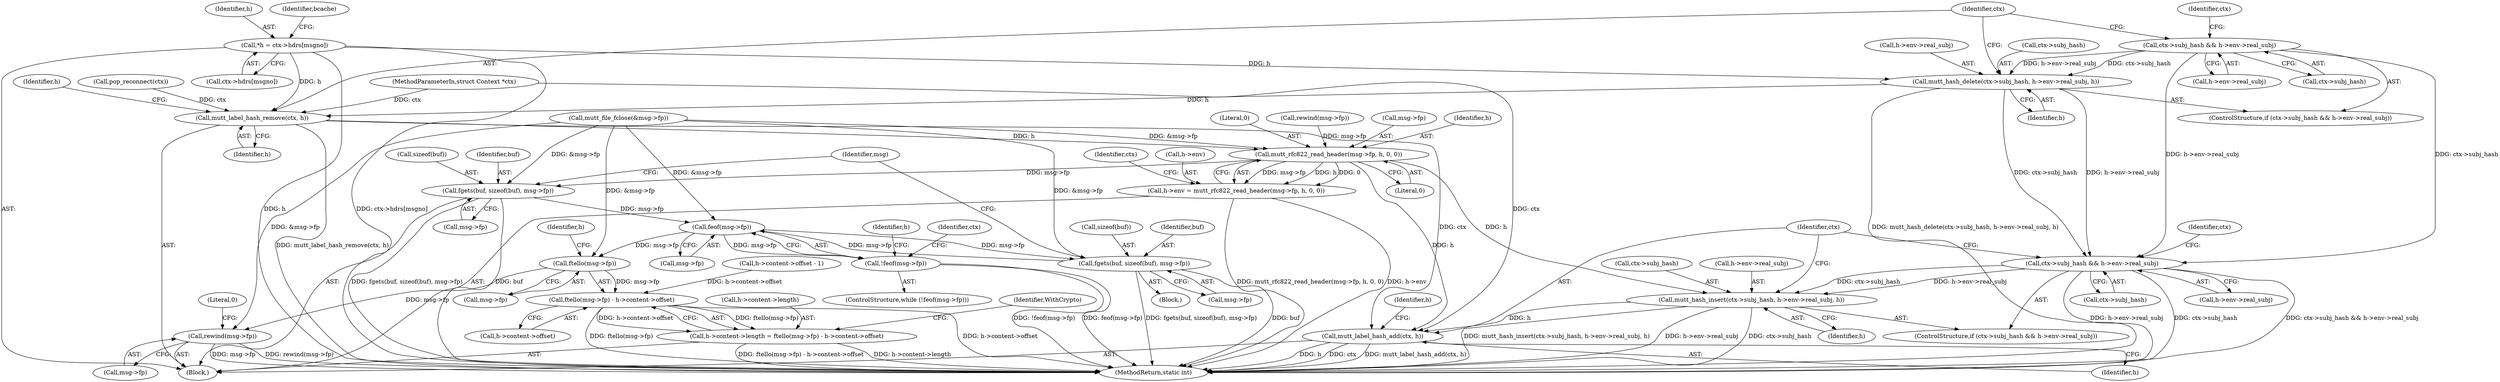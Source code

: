 digraph "0_neomutt_9bfab35522301794483f8f9ed60820bdec9be59e_2@API" {
"1000416" [label="(Call,mutt_hash_delete(ctx->subj_hash, h->env->real_subj, h))"];
"1000407" [label="(Call,ctx->subj_hash && h->env->real_subj)"];
"1000136" [label="(Call,*h = ctx->hdrs[msgno])"];
"1000426" [label="(Call,mutt_label_hash_remove(ctx, h))"];
"1000438" [label="(Call,mutt_rfc822_read_header(msg->fp, h, 0, 0))"];
"1000434" [label="(Call,h->env = mutt_rfc822_read_header(msg->fp, h, 0, 0))"];
"1000455" [label="(Call,mutt_hash_insert(ctx->subj_hash, h->env->real_subj, h))"];
"1000465" [label="(Call,mutt_label_hash_add(ctx, h))"];
"1000478" [label="(Call,fgets(buf, sizeof(buf), msg->fp))"];
"1000487" [label="(Call,feof(msg->fp))"];
"1000486" [label="(Call,!feof(msg->fp))"];
"1000500" [label="(Call,fgets(buf, sizeof(buf), msg->fp))"];
"1000514" [label="(Call,ftello(msg->fp))"];
"1000513" [label="(Call,ftello(msg->fp) - h->content->offset)"];
"1000507" [label="(Call,h->content->length = ftello(msg->fp) - h->content->offset)"];
"1000535" [label="(Call,rewind(msg->fp))"];
"1000446" [label="(Call,ctx->subj_hash && h->env->real_subj)"];
"1000541" [label="(MethodReturn,static int)"];
"1000420" [label="(Call,h->env->real_subj)"];
"1000261" [label="(Call,h->content->offset - 1)"];
"1000442" [label="(Identifier,h)"];
"1000145" [label="(Identifier,bcache)"];
"1000445" [label="(ControlStructure,if (ctx->subj_hash && h->env->real_subj))"];
"1000488" [label="(Call,msg->fp)"];
"1000450" [label="(Call,h->env->real_subj)"];
"1000411" [label="(Call,h->env->real_subj)"];
"1000137" [label="(Identifier,h)"];
"1000478" [label="(Call,fgets(buf, sizeof(buf), msg->fp))"];
"1000456" [label="(Call,ctx->subj_hash)"];
"1000427" [label="(Identifier,ctx)"];
"1000467" [label="(Identifier,h)"];
"1000470" [label="(Identifier,h)"];
"1000482" [label="(Call,msg->fp)"];
"1000432" [label="(Identifier,h)"];
"1000502" [label="(Call,sizeof(buf))"];
"1000514" [label="(Call,ftello(msg->fp))"];
"1000485" [label="(ControlStructure,while (!feof(msg->fp)))"];
"1000496" [label="(Identifier,ctx)"];
"1000443" [label="(Literal,0)"];
"1000115" [label="(Block,)"];
"1000336" [label="(Call,mutt_file_fclose(&msg->fp))"];
"1000136" [label="(Call,*h = ctx->hdrs[msgno])"];
"1000464" [label="(Identifier,h)"];
"1000480" [label="(Call,sizeof(buf))"];
"1000504" [label="(Call,msg->fp)"];
"1000447" [label="(Call,ctx->subj_hash)"];
"1000434" [label="(Call,h->env = mutt_rfc822_read_header(msg->fp, h, 0, 0))"];
"1000540" [label="(Literal,0)"];
"1000457" [label="(Identifier,ctx)"];
"1000426" [label="(Call,mutt_label_hash_remove(ctx, h))"];
"1000425" [label="(Identifier,h)"];
"1000397" [label="(Call,rewind(msg->fp))"];
"1000520" [label="(Identifier,h)"];
"1000408" [label="(Call,ctx->subj_hash)"];
"1000446" [label="(Call,ctx->subj_hash && h->env->real_subj)"];
"1000487" [label="(Call,feof(msg->fp))"];
"1000444" [label="(Literal,0)"];
"1000418" [label="(Identifier,ctx)"];
"1000465" [label="(Call,mutt_label_hash_add(ctx, h))"];
"1000417" [label="(Call,ctx->subj_hash)"];
"1000438" [label="(Call,mutt_rfc822_read_header(msg->fp, h, 0, 0))"];
"1000525" [label="(Identifier,WithCrypto)"];
"1000508" [label="(Call,h->content->length)"];
"1000229" [label="(Call,pop_reconnect(ctx))"];
"1000407" [label="(Call,ctx->subj_hash && h->env->real_subj)"];
"1000479" [label="(Identifier,buf)"];
"1000455" [label="(Call,mutt_hash_insert(ctx->subj_hash, h->env->real_subj, h))"];
"1000435" [label="(Call,h->env)"];
"1000500" [label="(Call,fgets(buf, sizeof(buf), msg->fp))"];
"1000513" [label="(Call,ftello(msg->fp) - h->content->offset)"];
"1000428" [label="(Identifier,h)"];
"1000507" [label="(Call,h->content->length = ftello(msg->fp) - h->content->offset)"];
"1000406" [label="(ControlStructure,if (ctx->subj_hash && h->env->real_subj))"];
"1000459" [label="(Call,h->env->real_subj)"];
"1000518" [label="(Call,h->content->offset)"];
"1000535" [label="(Call,rewind(msg->fp))"];
"1000416" [label="(Call,mutt_hash_delete(ctx->subj_hash, h->env->real_subj, h))"];
"1000491" [label="(Block,)"];
"1000112" [label="(MethodParameterIn,struct Context *ctx)"];
"1000515" [label="(Call,msg->fp)"];
"1000466" [label="(Identifier,ctx)"];
"1000486" [label="(Call,!feof(msg->fp))"];
"1000510" [label="(Identifier,h)"];
"1000501" [label="(Identifier,buf)"];
"1000536" [label="(Call,msg->fp)"];
"1000489" [label="(Identifier,msg)"];
"1000439" [label="(Call,msg->fp)"];
"1000138" [label="(Call,ctx->hdrs[msgno])"];
"1000448" [label="(Identifier,ctx)"];
"1000416" -> "1000406"  [label="AST: "];
"1000416" -> "1000425"  [label="CFG: "];
"1000417" -> "1000416"  [label="AST: "];
"1000420" -> "1000416"  [label="AST: "];
"1000425" -> "1000416"  [label="AST: "];
"1000427" -> "1000416"  [label="CFG: "];
"1000416" -> "1000541"  [label="DDG: mutt_hash_delete(ctx->subj_hash, h->env->real_subj, h)"];
"1000407" -> "1000416"  [label="DDG: ctx->subj_hash"];
"1000407" -> "1000416"  [label="DDG: h->env->real_subj"];
"1000136" -> "1000416"  [label="DDG: h"];
"1000416" -> "1000426"  [label="DDG: h"];
"1000416" -> "1000446"  [label="DDG: ctx->subj_hash"];
"1000416" -> "1000446"  [label="DDG: h->env->real_subj"];
"1000407" -> "1000406"  [label="AST: "];
"1000407" -> "1000408"  [label="CFG: "];
"1000407" -> "1000411"  [label="CFG: "];
"1000408" -> "1000407"  [label="AST: "];
"1000411" -> "1000407"  [label="AST: "];
"1000418" -> "1000407"  [label="CFG: "];
"1000427" -> "1000407"  [label="CFG: "];
"1000407" -> "1000446"  [label="DDG: ctx->subj_hash"];
"1000407" -> "1000446"  [label="DDG: h->env->real_subj"];
"1000136" -> "1000115"  [label="AST: "];
"1000136" -> "1000138"  [label="CFG: "];
"1000137" -> "1000136"  [label="AST: "];
"1000138" -> "1000136"  [label="AST: "];
"1000145" -> "1000136"  [label="CFG: "];
"1000136" -> "1000541"  [label="DDG: ctx->hdrs[msgno]"];
"1000136" -> "1000541"  [label="DDG: h"];
"1000136" -> "1000426"  [label="DDG: h"];
"1000426" -> "1000115"  [label="AST: "];
"1000426" -> "1000428"  [label="CFG: "];
"1000427" -> "1000426"  [label="AST: "];
"1000428" -> "1000426"  [label="AST: "];
"1000432" -> "1000426"  [label="CFG: "];
"1000426" -> "1000541"  [label="DDG: mutt_label_hash_remove(ctx, h)"];
"1000229" -> "1000426"  [label="DDG: ctx"];
"1000112" -> "1000426"  [label="DDG: ctx"];
"1000426" -> "1000438"  [label="DDG: h"];
"1000426" -> "1000465"  [label="DDG: ctx"];
"1000438" -> "1000434"  [label="AST: "];
"1000438" -> "1000444"  [label="CFG: "];
"1000439" -> "1000438"  [label="AST: "];
"1000442" -> "1000438"  [label="AST: "];
"1000443" -> "1000438"  [label="AST: "];
"1000444" -> "1000438"  [label="AST: "];
"1000434" -> "1000438"  [label="CFG: "];
"1000438" -> "1000434"  [label="DDG: msg->fp"];
"1000438" -> "1000434"  [label="DDG: h"];
"1000438" -> "1000434"  [label="DDG: 0"];
"1000397" -> "1000438"  [label="DDG: msg->fp"];
"1000336" -> "1000438"  [label="DDG: &msg->fp"];
"1000438" -> "1000455"  [label="DDG: h"];
"1000438" -> "1000465"  [label="DDG: h"];
"1000438" -> "1000478"  [label="DDG: msg->fp"];
"1000434" -> "1000115"  [label="AST: "];
"1000435" -> "1000434"  [label="AST: "];
"1000448" -> "1000434"  [label="CFG: "];
"1000434" -> "1000541"  [label="DDG: mutt_rfc822_read_header(msg->fp, h, 0, 0)"];
"1000434" -> "1000541"  [label="DDG: h->env"];
"1000455" -> "1000445"  [label="AST: "];
"1000455" -> "1000464"  [label="CFG: "];
"1000456" -> "1000455"  [label="AST: "];
"1000459" -> "1000455"  [label="AST: "];
"1000464" -> "1000455"  [label="AST: "];
"1000466" -> "1000455"  [label="CFG: "];
"1000455" -> "1000541"  [label="DDG: mutt_hash_insert(ctx->subj_hash, h->env->real_subj, h)"];
"1000455" -> "1000541"  [label="DDG: h->env->real_subj"];
"1000455" -> "1000541"  [label="DDG: ctx->subj_hash"];
"1000446" -> "1000455"  [label="DDG: ctx->subj_hash"];
"1000446" -> "1000455"  [label="DDG: h->env->real_subj"];
"1000455" -> "1000465"  [label="DDG: h"];
"1000465" -> "1000115"  [label="AST: "];
"1000465" -> "1000467"  [label="CFG: "];
"1000466" -> "1000465"  [label="AST: "];
"1000467" -> "1000465"  [label="AST: "];
"1000470" -> "1000465"  [label="CFG: "];
"1000465" -> "1000541"  [label="DDG: mutt_label_hash_add(ctx, h)"];
"1000465" -> "1000541"  [label="DDG: h"];
"1000465" -> "1000541"  [label="DDG: ctx"];
"1000112" -> "1000465"  [label="DDG: ctx"];
"1000478" -> "1000115"  [label="AST: "];
"1000478" -> "1000482"  [label="CFG: "];
"1000479" -> "1000478"  [label="AST: "];
"1000480" -> "1000478"  [label="AST: "];
"1000482" -> "1000478"  [label="AST: "];
"1000489" -> "1000478"  [label="CFG: "];
"1000478" -> "1000541"  [label="DDG: buf"];
"1000478" -> "1000541"  [label="DDG: fgets(buf, sizeof(buf), msg->fp)"];
"1000336" -> "1000478"  [label="DDG: &msg->fp"];
"1000478" -> "1000487"  [label="DDG: msg->fp"];
"1000487" -> "1000486"  [label="AST: "];
"1000487" -> "1000488"  [label="CFG: "];
"1000488" -> "1000487"  [label="AST: "];
"1000486" -> "1000487"  [label="CFG: "];
"1000487" -> "1000486"  [label="DDG: msg->fp"];
"1000500" -> "1000487"  [label="DDG: msg->fp"];
"1000336" -> "1000487"  [label="DDG: &msg->fp"];
"1000487" -> "1000500"  [label="DDG: msg->fp"];
"1000487" -> "1000514"  [label="DDG: msg->fp"];
"1000486" -> "1000485"  [label="AST: "];
"1000496" -> "1000486"  [label="CFG: "];
"1000510" -> "1000486"  [label="CFG: "];
"1000486" -> "1000541"  [label="DDG: !feof(msg->fp)"];
"1000486" -> "1000541"  [label="DDG: feof(msg->fp)"];
"1000500" -> "1000491"  [label="AST: "];
"1000500" -> "1000504"  [label="CFG: "];
"1000501" -> "1000500"  [label="AST: "];
"1000502" -> "1000500"  [label="AST: "];
"1000504" -> "1000500"  [label="AST: "];
"1000489" -> "1000500"  [label="CFG: "];
"1000500" -> "1000541"  [label="DDG: fgets(buf, sizeof(buf), msg->fp)"];
"1000500" -> "1000541"  [label="DDG: buf"];
"1000336" -> "1000500"  [label="DDG: &msg->fp"];
"1000514" -> "1000513"  [label="AST: "];
"1000514" -> "1000515"  [label="CFG: "];
"1000515" -> "1000514"  [label="AST: "];
"1000520" -> "1000514"  [label="CFG: "];
"1000514" -> "1000513"  [label="DDG: msg->fp"];
"1000336" -> "1000514"  [label="DDG: &msg->fp"];
"1000514" -> "1000535"  [label="DDG: msg->fp"];
"1000513" -> "1000507"  [label="AST: "];
"1000513" -> "1000518"  [label="CFG: "];
"1000518" -> "1000513"  [label="AST: "];
"1000507" -> "1000513"  [label="CFG: "];
"1000513" -> "1000541"  [label="DDG: ftello(msg->fp)"];
"1000513" -> "1000541"  [label="DDG: h->content->offset"];
"1000513" -> "1000507"  [label="DDG: ftello(msg->fp)"];
"1000513" -> "1000507"  [label="DDG: h->content->offset"];
"1000261" -> "1000513"  [label="DDG: h->content->offset"];
"1000507" -> "1000115"  [label="AST: "];
"1000508" -> "1000507"  [label="AST: "];
"1000525" -> "1000507"  [label="CFG: "];
"1000507" -> "1000541"  [label="DDG: ftello(msg->fp) - h->content->offset"];
"1000507" -> "1000541"  [label="DDG: h->content->length"];
"1000535" -> "1000115"  [label="AST: "];
"1000535" -> "1000536"  [label="CFG: "];
"1000536" -> "1000535"  [label="AST: "];
"1000540" -> "1000535"  [label="CFG: "];
"1000535" -> "1000541"  [label="DDG: msg->fp"];
"1000535" -> "1000541"  [label="DDG: rewind(msg->fp)"];
"1000336" -> "1000535"  [label="DDG: &msg->fp"];
"1000446" -> "1000445"  [label="AST: "];
"1000446" -> "1000447"  [label="CFG: "];
"1000446" -> "1000450"  [label="CFG: "];
"1000447" -> "1000446"  [label="AST: "];
"1000450" -> "1000446"  [label="AST: "];
"1000457" -> "1000446"  [label="CFG: "];
"1000466" -> "1000446"  [label="CFG: "];
"1000446" -> "1000541"  [label="DDG: h->env->real_subj"];
"1000446" -> "1000541"  [label="DDG: ctx->subj_hash"];
"1000446" -> "1000541"  [label="DDG: ctx->subj_hash && h->env->real_subj"];
}
